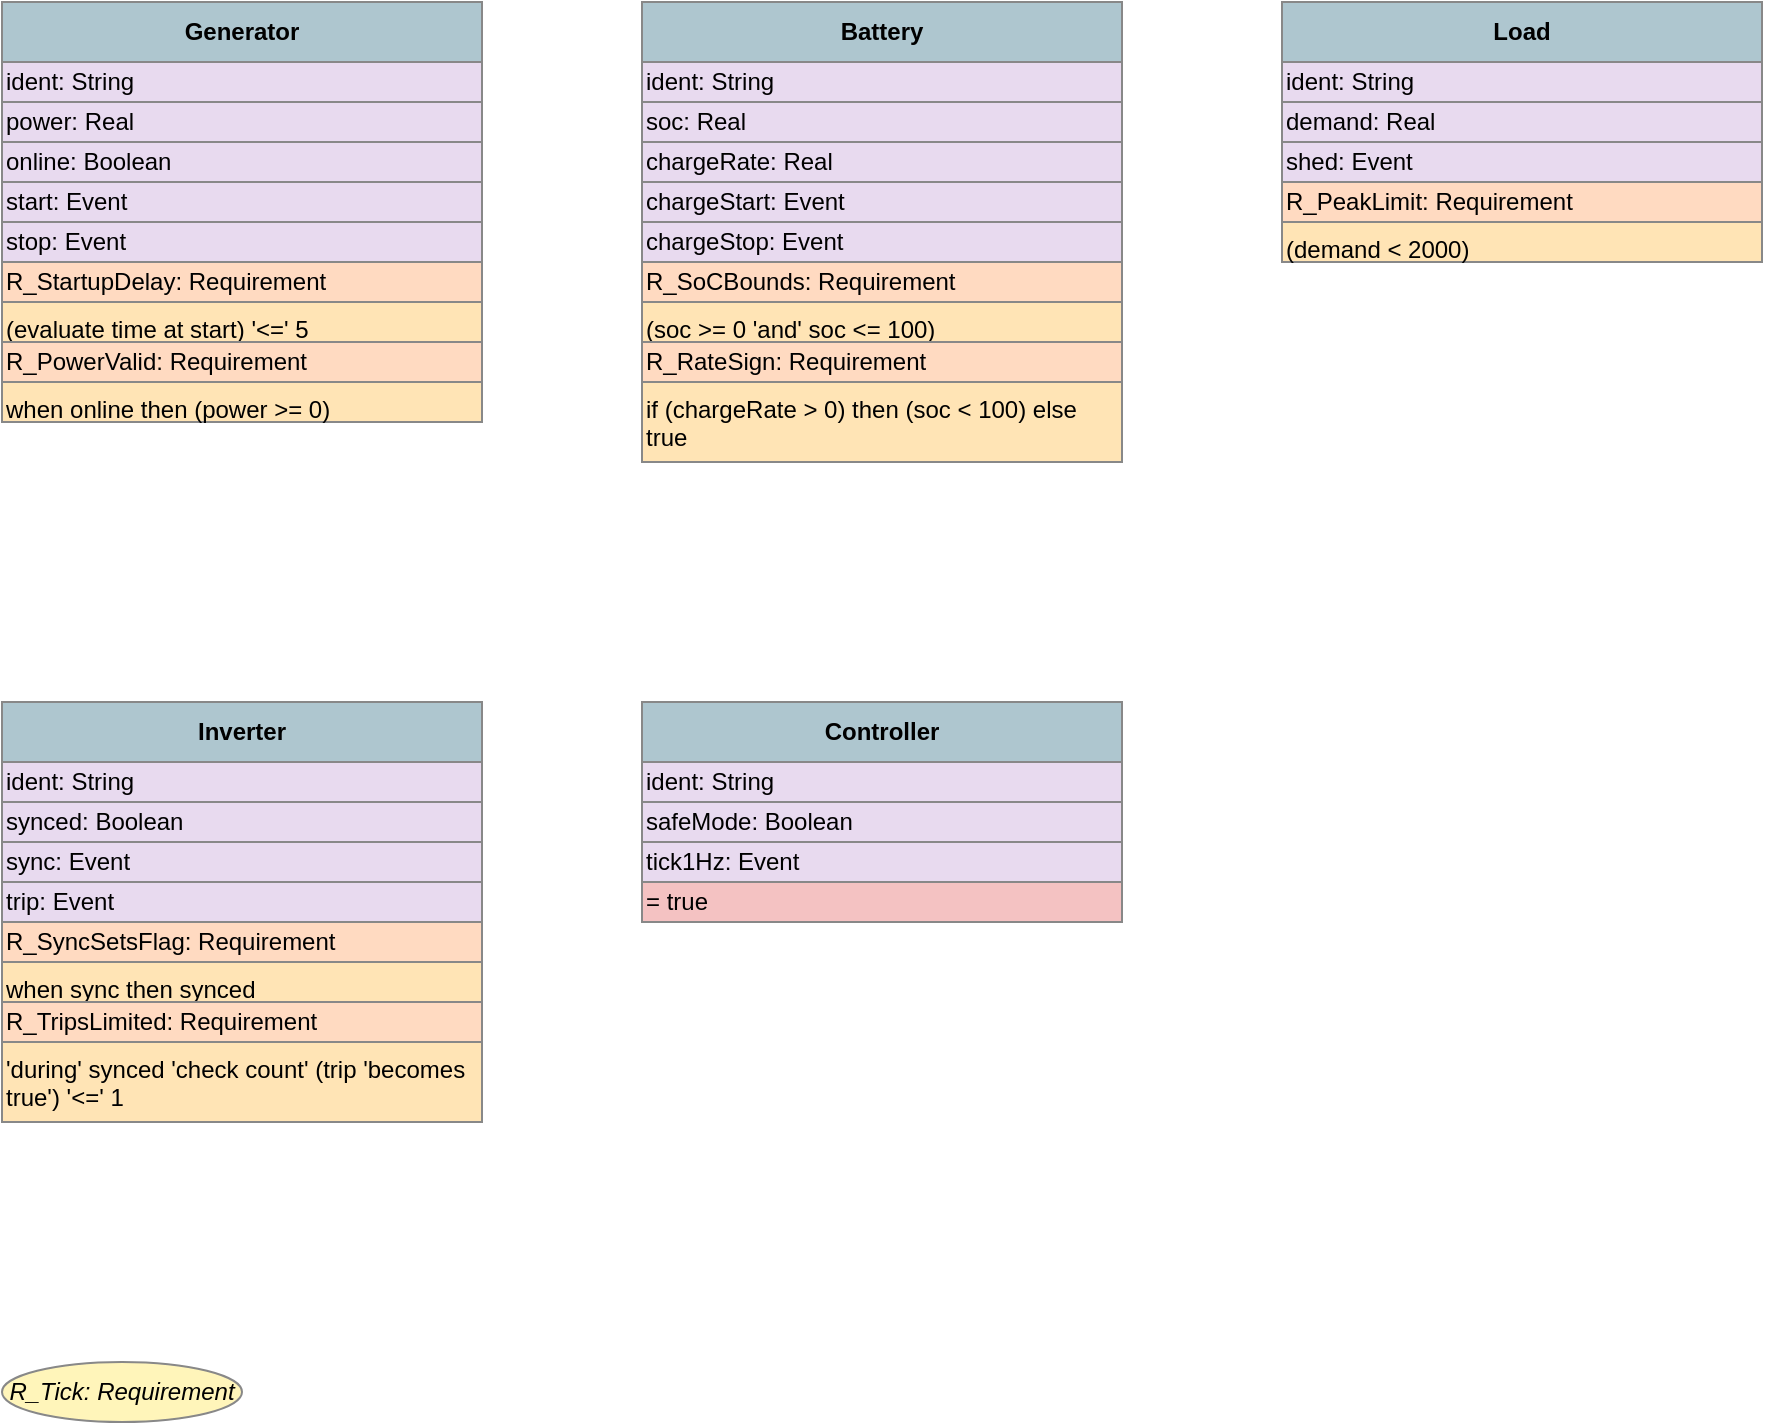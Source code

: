 <?xml version="1.0" encoding="UTF-8"?>
<mxfile>
  <diagram id="d1758184664487" name="UML-ClassDiagram">
    <mxGraphModel grid="1"><root>
      <mxCell id="0"/>
      <mxCell id="1" parent="0"/>
      <mxCell id="2" style="umlClass;html=1;whiteSpace=wrap;rounded=1;strokeColor=#888888;fillColor=#AEC6CF;" vertex="1" parent="1">
        <mxGeometry x="60" y="60" width="240" height="210" as="geometry"/>
      </mxCell>
      <mxCell id="3" value="&lt;b&gt;Generator&lt;/b&gt;" style="text;html=1;whiteSpace=wrap;verticalAlign=middle;align=center;fillColor=#AEC6CF;strokeColor=#888888;" vertex="1" parent="2">
        <mxGeometry y="0" width="240" height="30" as="geometry"/>
      </mxCell>
      <mxCell id="4" value="ident: String" style="text;html=1;whiteSpace=wrap;verticalAlign=middle;align=left;fillColor=#E8DAEF;strokeColor=#888888;" vertex="1" parent="2">
        <mxGeometry y="30" width="240" height="20" as="geometry"/>
      </mxCell>
      <mxCell id="5" value="power: Real" style="text;html=1;whiteSpace=wrap;verticalAlign=middle;align=left;fillColor=#E8DAEF;strokeColor=#888888;" vertex="1" parent="2">
        <mxGeometry y="50" width="240" height="20" as="geometry"/>
      </mxCell>
      <mxCell id="6" value="online: Boolean" style="text;html=1;whiteSpace=wrap;verticalAlign=middle;align=left;fillColor=#E8DAEF;strokeColor=#888888;" vertex="1" parent="2">
        <mxGeometry y="70" width="240" height="20" as="geometry"/>
      </mxCell>
      <mxCell id="7" value="start: Event" style="text;html=1;whiteSpace=wrap;verticalAlign=middle;align=left;fillColor=#E8DAEF;strokeColor=#888888;" vertex="1" parent="2">
        <mxGeometry y="90" width="240" height="20" as="geometry"/>
      </mxCell>
      <mxCell id="8" value="stop: Event" style="text;html=1;whiteSpace=wrap;verticalAlign=middle;align=left;fillColor=#E8DAEF;strokeColor=#888888;" vertex="1" parent="2">
        <mxGeometry y="110" width="240" height="20" as="geometry"/>
      </mxCell>
      <mxCell id="9" value="R_StartupDelay: Requirement" style="text;html=1;whiteSpace=wrap;verticalAlign=middle;align=left;fillColor=#FFDAC1;strokeColor=#888888;" vertex="1" parent="2">
        <mxGeometry y="130" width="240" height="20" as="geometry"/>
      </mxCell>
      <mxCell id="10" value="(evaluate time at start) '&lt;=' 5" style="text;html=1;whiteSpace=wrap;verticalAlign=top;align=left;fillColor=#FFE4B5;strokeColor=#888888;" vertex="1" parent="2">
        <mxGeometry y="150" width="240" height="20" as="geometry"/>
      </mxCell>
      <mxCell id="11" value="R_PowerValid: Requirement" style="text;html=1;whiteSpace=wrap;verticalAlign=middle;align=left;fillColor=#FFDAC1;strokeColor=#888888;" vertex="1" parent="2">
        <mxGeometry y="170" width="240" height="20" as="geometry"/>
      </mxCell>
      <mxCell id="12" value="when online then (power &gt;= 0)" style="text;html=1;whiteSpace=wrap;verticalAlign=top;align=left;fillColor=#FFE4B5;strokeColor=#888888;" vertex="1" parent="2">
        <mxGeometry y="190" width="240" height="20" as="geometry"/>
      </mxCell>
      <mxCell id="13" style="umlClass;html=1;whiteSpace=wrap;rounded=1;strokeColor=#888888;fillColor=#AEC6CF;" vertex="1" parent="1">
        <mxGeometry x="380" y="60" width="240" height="230" as="geometry"/>
      </mxCell>
      <mxCell id="14" value="&lt;b&gt;Battery&lt;/b&gt;" style="text;html=1;whiteSpace=wrap;verticalAlign=middle;align=center;fillColor=#AEC6CF;strokeColor=#888888;" vertex="1" parent="13">
        <mxGeometry y="0" width="240" height="30" as="geometry"/>
      </mxCell>
      <mxCell id="15" value="ident: String" style="text;html=1;whiteSpace=wrap;verticalAlign=middle;align=left;fillColor=#E8DAEF;strokeColor=#888888;" vertex="1" parent="13">
        <mxGeometry y="30" width="240" height="20" as="geometry"/>
      </mxCell>
      <mxCell id="16" value="soc: Real" style="text;html=1;whiteSpace=wrap;verticalAlign=middle;align=left;fillColor=#E8DAEF;strokeColor=#888888;" vertex="1" parent="13">
        <mxGeometry y="50" width="240" height="20" as="geometry"/>
      </mxCell>
      <mxCell id="17" value="chargeRate: Real" style="text;html=1;whiteSpace=wrap;verticalAlign=middle;align=left;fillColor=#E8DAEF;strokeColor=#888888;" vertex="1" parent="13">
        <mxGeometry y="70" width="240" height="20" as="geometry"/>
      </mxCell>
      <mxCell id="18" value="chargeStart: Event" style="text;html=1;whiteSpace=wrap;verticalAlign=middle;align=left;fillColor=#E8DAEF;strokeColor=#888888;" vertex="1" parent="13">
        <mxGeometry y="90" width="240" height="20" as="geometry"/>
      </mxCell>
      <mxCell id="19" value="chargeStop: Event" style="text;html=1;whiteSpace=wrap;verticalAlign=middle;align=left;fillColor=#E8DAEF;strokeColor=#888888;" vertex="1" parent="13">
        <mxGeometry y="110" width="240" height="20" as="geometry"/>
      </mxCell>
      <mxCell id="20" value="R_SoCBounds: Requirement" style="text;html=1;whiteSpace=wrap;verticalAlign=middle;align=left;fillColor=#FFDAC1;strokeColor=#888888;" vertex="1" parent="13">
        <mxGeometry y="130" width="240" height="20" as="geometry"/>
      </mxCell>
      <mxCell id="21" value="(soc &gt;= 0 'and' soc &lt;= 100)" style="text;html=1;whiteSpace=wrap;verticalAlign=top;align=left;fillColor=#FFE4B5;strokeColor=#888888;" vertex="1" parent="13">
        <mxGeometry y="150" width="240" height="20" as="geometry"/>
      </mxCell>
      <mxCell id="22" value="R_RateSign: Requirement" style="text;html=1;whiteSpace=wrap;verticalAlign=middle;align=left;fillColor=#FFDAC1;strokeColor=#888888;" vertex="1" parent="13">
        <mxGeometry y="170" width="240" height="20" as="geometry"/>
      </mxCell>
      <mxCell id="23" value="if (chargeRate &gt; 0) then (soc &lt; 100) else true" style="text;html=1;whiteSpace=wrap;verticalAlign=top;align=left;fillColor=#FFE4B5;strokeColor=#888888;" vertex="1" parent="13">
        <mxGeometry y="190" width="240" height="40" as="geometry"/>
      </mxCell>
      <mxCell id="24" style="umlClass;html=1;whiteSpace=wrap;rounded=1;strokeColor=#888888;fillColor=#AEC6CF;" vertex="1" parent="1">
        <mxGeometry x="700" y="60" width="240" height="130" as="geometry"/>
      </mxCell>
      <mxCell id="25" value="&lt;b&gt;Load&lt;/b&gt;" style="text;html=1;whiteSpace=wrap;verticalAlign=middle;align=center;fillColor=#AEC6CF;strokeColor=#888888;" vertex="1" parent="24">
        <mxGeometry y="0" width="240" height="30" as="geometry"/>
      </mxCell>
      <mxCell id="26" value="ident: String" style="text;html=1;whiteSpace=wrap;verticalAlign=middle;align=left;fillColor=#E8DAEF;strokeColor=#888888;" vertex="1" parent="24">
        <mxGeometry y="30" width="240" height="20" as="geometry"/>
      </mxCell>
      <mxCell id="27" value="demand: Real" style="text;html=1;whiteSpace=wrap;verticalAlign=middle;align=left;fillColor=#E8DAEF;strokeColor=#888888;" vertex="1" parent="24">
        <mxGeometry y="50" width="240" height="20" as="geometry"/>
      </mxCell>
      <mxCell id="28" value="shed: Event" style="text;html=1;whiteSpace=wrap;verticalAlign=middle;align=left;fillColor=#E8DAEF;strokeColor=#888888;" vertex="1" parent="24">
        <mxGeometry y="70" width="240" height="20" as="geometry"/>
      </mxCell>
      <mxCell id="29" value="R_PeakLimit: Requirement" style="text;html=1;whiteSpace=wrap;verticalAlign=middle;align=left;fillColor=#FFDAC1;strokeColor=#888888;" vertex="1" parent="24">
        <mxGeometry y="90" width="240" height="20" as="geometry"/>
      </mxCell>
      <mxCell id="30" value="(demand &lt; 2000)" style="text;html=1;whiteSpace=wrap;verticalAlign=top;align=left;fillColor=#FFE4B5;strokeColor=#888888;" vertex="1" parent="24">
        <mxGeometry y="110" width="240" height="20" as="geometry"/>
      </mxCell>
      <mxCell id="31" style="umlClass;html=1;whiteSpace=wrap;rounded=1;strokeColor=#888888;fillColor=#AEC6CF;" vertex="1" parent="1">
        <mxGeometry x="60" y="410" width="240" height="210" as="geometry"/>
      </mxCell>
      <mxCell id="32" value="&lt;b&gt;Inverter&lt;/b&gt;" style="text;html=1;whiteSpace=wrap;verticalAlign=middle;align=center;fillColor=#AEC6CF;strokeColor=#888888;" vertex="1" parent="31">
        <mxGeometry y="0" width="240" height="30" as="geometry"/>
      </mxCell>
      <mxCell id="33" value="ident: String" style="text;html=1;whiteSpace=wrap;verticalAlign=middle;align=left;fillColor=#E8DAEF;strokeColor=#888888;" vertex="1" parent="31">
        <mxGeometry y="30" width="240" height="20" as="geometry"/>
      </mxCell>
      <mxCell id="34" value="synced: Boolean" style="text;html=1;whiteSpace=wrap;verticalAlign=middle;align=left;fillColor=#E8DAEF;strokeColor=#888888;" vertex="1" parent="31">
        <mxGeometry y="50" width="240" height="20" as="geometry"/>
      </mxCell>
      <mxCell id="35" value="sync: Event" style="text;html=1;whiteSpace=wrap;verticalAlign=middle;align=left;fillColor=#E8DAEF;strokeColor=#888888;" vertex="1" parent="31">
        <mxGeometry y="70" width="240" height="20" as="geometry"/>
      </mxCell>
      <mxCell id="36" value="trip: Event" style="text;html=1;whiteSpace=wrap;verticalAlign=middle;align=left;fillColor=#E8DAEF;strokeColor=#888888;" vertex="1" parent="31">
        <mxGeometry y="90" width="240" height="20" as="geometry"/>
      </mxCell>
      <mxCell id="37" value="R_SyncSetsFlag: Requirement" style="text;html=1;whiteSpace=wrap;verticalAlign=middle;align=left;fillColor=#FFDAC1;strokeColor=#888888;" vertex="1" parent="31">
        <mxGeometry y="110" width="240" height="20" as="geometry"/>
      </mxCell>
      <mxCell id="38" value="when sync then synced" style="text;html=1;whiteSpace=wrap;verticalAlign=top;align=left;fillColor=#FFE4B5;strokeColor=#888888;" vertex="1" parent="31">
        <mxGeometry y="130" width="240" height="20" as="geometry"/>
      </mxCell>
      <mxCell id="39" value="R_TripsLimited: Requirement" style="text;html=1;whiteSpace=wrap;verticalAlign=middle;align=left;fillColor=#FFDAC1;strokeColor=#888888;" vertex="1" parent="31">
        <mxGeometry y="150" width="240" height="20" as="geometry"/>
      </mxCell>
      <mxCell id="40" value="'during' synced 'check count' (trip 'becomes true') '&lt;=' 1" style="text;html=1;whiteSpace=wrap;verticalAlign=top;align=left;fillColor=#FFE4B5;strokeColor=#888888;" vertex="1" parent="31">
        <mxGeometry y="170" width="240" height="40" as="geometry"/>
      </mxCell>
      <mxCell id="41" style="umlClass;html=1;whiteSpace=wrap;rounded=1;strokeColor=#888888;fillColor=#AEC6CF;" vertex="1" parent="1">
        <mxGeometry x="380" y="410" width="240" height="110" as="geometry"/>
      </mxCell>
      <mxCell id="42" value="&lt;b&gt;Controller&lt;/b&gt;" style="text;html=1;whiteSpace=wrap;verticalAlign=middle;align=center;fillColor=#AEC6CF;strokeColor=#888888;" vertex="1" parent="41">
        <mxGeometry y="0" width="240" height="30" as="geometry"/>
      </mxCell>
      <mxCell id="43" value="ident: String" style="text;html=1;whiteSpace=wrap;verticalAlign=middle;align=left;fillColor=#E8DAEF;strokeColor=#888888;" vertex="1" parent="41">
        <mxGeometry y="30" width="240" height="20" as="geometry"/>
      </mxCell>
      <mxCell id="44" value="safeMode: Boolean" style="text;html=1;whiteSpace=wrap;verticalAlign=middle;align=left;fillColor=#E8DAEF;strokeColor=#888888;" vertex="1" parent="41">
        <mxGeometry y="50" width="240" height="20" as="geometry"/>
      </mxCell>
      <mxCell id="45" value="tick1Hz: Event" style="text;html=1;whiteSpace=wrap;verticalAlign=middle;align=left;fillColor=#E8DAEF;strokeColor=#888888;" vertex="1" parent="41">
        <mxGeometry y="70" width="240" height="20" as="geometry"/>
      </mxCell>
      <mxCell id="46" value="= true" style="text;html=1;whiteSpace=wrap;verticalAlign=middle;align=left;fillColor=#F4C2C2;strokeColor=#888888;" vertex="1" parent="41">
        <mxGeometry y="90" width="240" height="20" as="geometry"/>
      </mxCell>
      <mxCell id="47" value="&lt;i&gt;R_Tick: Requirement&lt;/i&gt;" style="shape=ellipse;html=1;whiteSpace=wrap;rounded=1;strokeColor=#888888;fillColor=#FFF5BA;" vertex="1" parent="1">
        <mxGeometry x="60" y="740" width="120" height="30" as="geometry"/>
      </mxCell>
    </root></mxGraphModel>
  </diagram>
</mxfile>